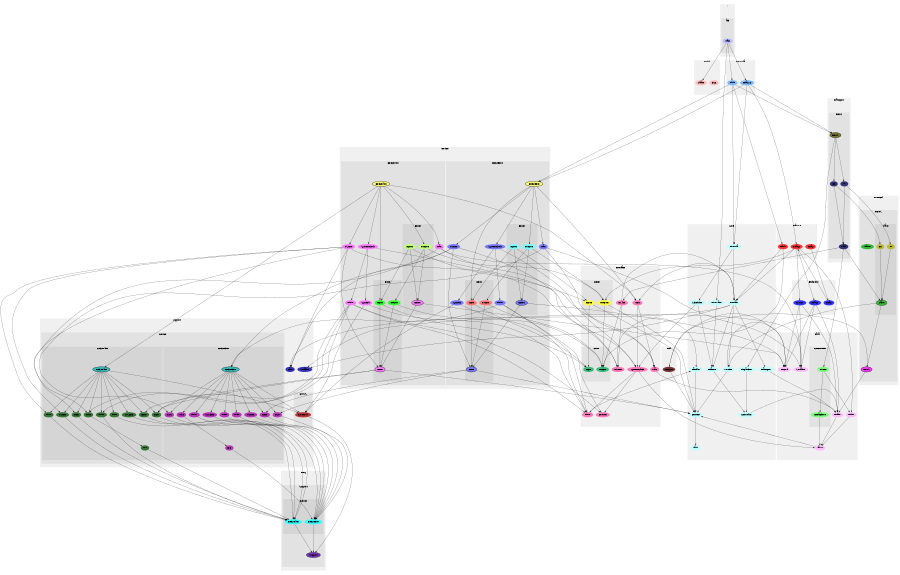 digraph G {
size="6,4";
ratio="fill";
subgraph cluster_0 {
label=".";
color="#0000000F";
style="filled";
subgraph cluster_1 {
label="app";
color="#0000000F";
style="filled";
u0[label="Main",style="filled",fillcolor="#bbbbff",penwidth="0"];

}

}
subgraph cluster_2 {
label="Build";
color="#0000000F";
style="filled";
u3[label="GCC",style="filled",fillcolor="#ffbbbb",penwidth="0"];
u4[label="Shake",style="filled",fillcolor="#ffbbbb",penwidth="0"];

}
subgraph cluster_3 {
label="Core";
color="#0000000F";
style="filled";
u5[label="Context",style="filled",fillcolor="#bbffff",penwidth="0"];
u6[label="Scheduler",style="filled",fillcolor="#bbffff",penwidth="0"];
u7[label="Firmware",style="filled",fillcolor="#bbffff",penwidth="0"];
u8[label="Transport",style="filled",fillcolor="#bbffff",penwidth="0"];
u9[label="Formula",style="filled",fillcolor="#bbffff",penwidth="0"];
u10[label="Domain",style="filled",fillcolor="#bbffff",penwidth="0"];
u11[label="Version",style="filled",fillcolor="#bbffff",penwidth="0"];
u12[label="Handler",style="filled",fillcolor="#bbffff",penwidth="0"];
u13[label="Controller",style="filled",fillcolor="#bbffff",penwidth="0"];
u14[label="Task",style="filled",fillcolor="#bbffff",penwidth="0"];
u15[label="Dispatcher",style="filled",fillcolor="#bbffff",penwidth="0"];
u16[label="Feature",style="filled",fillcolor="#bbffff",penwidth="0"];

}
subgraph cluster_4 {
label="Data";
color="#0000000F";
style="filled";
u17[label="Record",style="filled",fillcolor="#ffbbff",penwidth="0"];
u18[label="Buffer",style="filled",fillcolor="#ffbbff",penwidth="0"];
u19[label="Value",style="filled",fillcolor="#ffbbff",penwidth="0"];
u20[label="Index",style="filled",fillcolor="#ffbbff",penwidth="0"];
u23[label="Serialize",style="filled",fillcolor="#ffbbff",penwidth="0"];
subgraph cluster_5 {
label="Concurrent";
color="#0000000F";
style="filled";
u21[label="Queue",style="filled",fillcolor="#77ff77",penwidth="0"];
u22[label="Semaphore",style="filled",fillcolor="#77ff77",penwidth="0"];

}

}
subgraph cluster_6 {
label="Device";
color="#0000000F";
style="filled";
subgraph cluster_7 {
label="GD32F3x0";
color="#0000000F";
style="filled";
u47[label="GD32F3x0",style="filled,bold",fillcolor="#ffff77"];
u37[label="Mac",style="filled",fillcolor="#7777ff",penwidth="0"];
u41[label="SysTick",style="filled",fillcolor="#7777ff",penwidth="0"];
u42[label="SystemClock",style="filled",fillcolor="#7777ff",penwidth="0"];
u45[label="USART",style="filled",fillcolor="#7777ff",penwidth="0"];
u46[label="Timer",style="filled",fillcolor="#7777ff",penwidth="0"];
subgraph cluster_8 {
label="GPIO";
color="#0000000F";
style="filled";
u36[label="GPIO",style="filled,bold",fillcolor="#7777ff"];
u43[label="Input",style="filled",fillcolor="#ff7777",penwidth="0"];
u44[label="Output",style="filled",fillcolor="#ff7777",penwidth="0"];

}
subgraph cluster_9 {
label="GPIOs";
color="#0000000F";
style="filled";
u40[label="GPIOs",style="filled,bold",fillcolor="#7777ff"];
u38[label="Inputs",style="filled",fillcolor="#77ffff",penwidth="0"];
u39[label="Outputs",style="filled",fillcolor="#77ffff",penwidth="0"];

}

}
subgraph cluster_10 {
label="GD32F4xx";
color="#0000000F";
style="filled";
u24[label="GD32F4xx",style="filled,bold",fillcolor="#ffff77"];
u26[label="Mac",style="filled",fillcolor="#ff77ff",penwidth="0"];
u30[label="SysTick",style="filled",fillcolor="#ff77ff",penwidth="0"];
u31[label="SystemClock",style="filled",fillcolor="#ff77ff",penwidth="0"];
u34[label="USART",style="filled",fillcolor="#ff77ff",penwidth="0"];
u35[label="Timer",style="filled",fillcolor="#ff77ff",penwidth="0"];
subgraph cluster_11 {
label="GPIO";
color="#0000000F";
style="filled";
u25[label="GPIO",style="filled,bold",fillcolor="#ff77ff"];
u32[label="Input",style="filled",fillcolor="#33ff33",penwidth="0"];
u33[label="Output",style="filled",fillcolor="#33ff33",penwidth="0"];

}
subgraph cluster_12 {
label="GPIOs";
color="#0000000F";
style="filled";
u29[label="GPIOs",style="filled,bold",fillcolor="#ff77ff"];
u27[label="Inputs",style="filled",fillcolor="#bbff77",penwidth="0"];
u28[label="Outputs",style="filled",fillcolor="#bbff77",penwidth="0"];

}

}

}
subgraph cluster_13 {
label="Endpoint";
color="#0000000F";
style="filled";
u48[label="Relay",style="filled",fillcolor="#3333ff",penwidth="0"];
u49[label="Groups",style="filled",fillcolor="#3333ff",penwidth="0"];
u50[label="Relays",style="filled",fillcolor="#3333ff",penwidth="0"];

}
subgraph cluster_14 {
label="Feature";
color="#0000000F";
style="filled";
u51[label="Relay",style="filled",fillcolor="#ff3333",penwidth="0"];
u52[label="Relays",style="filled",fillcolor="#ff3333",penwidth="0"];
u53[label="Blink",style="filled",fillcolor="#ff3333",penwidth="0"];

}
subgraph cluster_15 {
label="Formula";
color="#0000000F";
style="filled";
u1[label="Relay12",style="filled",fillcolor="#77bbff",penwidth="0"];
u2[label="Blink",style="filled",fillcolor="#77bbff",penwidth="0"];

}
subgraph cluster_16 {
label="Interface";
color="#0000000F";
style="filled";
u54[label="MCU",style="filled",fillcolor="#ff77bb",penwidth="0"];
u55[label="Mac",style="filled",fillcolor="#ff77bb",penwidth="0"];
u56[label="Counter",style="filled",fillcolor="#ff77bb",penwidth="0"];
u59[label="RS485",style="filled",fillcolor="#ff77bb",penwidth="0"];
u60[label="SystemClock",style="filled",fillcolor="#ff77bb",penwidth="0"];
u63[label="USART",style="filled",fillcolor="#ff77bb",penwidth="0"];
u64[label="Timer",style="filled",fillcolor="#ff77bb",penwidth="0"];
subgraph cluster_17 {
label="GPIO";
color="#0000000F";
style="filled";
u61[label="Input",style="filled",fillcolor="#33bb77",penwidth="0"];
u62[label="Output",style="filled",fillcolor="#33bb77",penwidth="0"];

}
subgraph cluster_18 {
label="GPIOs";
color="#0000000F";
style="filled";
u57[label="Inputs",style="filled",fillcolor="#ffff33",penwidth="0"];
u58[label="Outputs",style="filled",fillcolor="#ffff33",penwidth="0"];

}

}
subgraph cluster_19 {
label="Ivory";
color="#0000000F";
style="filled";
subgraph cluster_20 {
label="Support";
color="#0000000F";
style="filled";
u67[label="Support",style="filled,bold",fillcolor="#7733bb"];
subgraph cluster_21 {
label="Device";
color="#0000000F";
style="filled";
u65[label="GD32F4xx",style="filled",fillcolor="#33ffff",penwidth="0"];
u66[label="GD32F3x0",style="filled",fillcolor="#33ffff",penwidth="0"];

}

}

}
subgraph cluster_22 {
label="Protocol";
color="#0000000F";
style="filled";
subgraph cluster_23 {
label="RBUS";
color="#0000000F";
style="filled";
u72[label="RBUS",style="filled,bold",fillcolor="#ff33ff"];
u69[label="Master",style="filled",fillcolor="#33bb33",penwidth="0"];
subgraph cluster_24 {
label="Slave";
color="#0000000F";
style="filled";
u68[label="Slave",style="filled,bold",fillcolor="#33bb33"];
u70[label="Tx",style="filled",fillcolor="#bbbb33",penwidth="0"];
u71[label="Rx",style="filled",fillcolor="#bbbb33",penwidth="0"];

}

}

}
subgraph cluster_25 {
label="Support";
color="#0000000F";
style="filled";
u74[label="Cast",style="filled",fillcolor="#3333bb",penwidth="0"];
u75[label="Serialize",style="filled",fillcolor="#3333bb",penwidth="0"];
subgraph cluster_26 {
label="CMSIS";
color="#0000000F";
style="filled";
u73[label="CoreCM4",style="filled",fillcolor="#bb3333",penwidth="0"];

}
subgraph cluster_27 {
label="Device";
color="#0000000F";
style="filled";
subgraph cluster_28 {
label="GD32F3x0";
color="#0000000F";
style="filled";
u97[label="GD32F3x0",style="filled,bold",fillcolor="#33bbbb"];
u87[label="GPIO",style="filled",fillcolor="#bb33bb",penwidth="0"];
u88[label="SYSCFG",style="filled",fillcolor="#bb33bb",penwidth="0"];
u89[label="RCU",style="filled",fillcolor="#bb33bb",penwidth="0"];
u90[label="EXTI",style="filled",fillcolor="#bb33bb",penwidth="0"];
u91[label="Misc",style="filled",fillcolor="#bb33bb",penwidth="0"];
u92[label="IRQ",style="filled",fillcolor="#bb33bb",penwidth="0"];
u93[label="DMA",style="filled",fillcolor="#bb33bb",penwidth="0"];
u94[label="USART",style="filled",fillcolor="#bb33bb",penwidth="0"];
u95[label="Timer",style="filled",fillcolor="#bb33bb",penwidth="0"];
u96[label="DBG",style="filled",fillcolor="#bb33bb",penwidth="0"];

}
subgraph cluster_29 {
label="GD32F4xx";
color="#0000000F";
style="filled";
u76[label="GD32F4xx",style="filled,bold",fillcolor="#33bbbb"];
u77[label="GPIO",style="filled",fillcolor="#337733",penwidth="0"];
u78[label="SYSCFG",style="filled",fillcolor="#337733",penwidth="0"];
u79[label="RCU",style="filled",fillcolor="#337733",penwidth="0"];
u80[label="EXTI",style="filled",fillcolor="#337733",penwidth="0"];
u81[label="Misc",style="filled",fillcolor="#337733",penwidth="0"];
u82[label="IRQ",style="filled",fillcolor="#337733",penwidth="0"];
u83[label="DMA",style="filled",fillcolor="#337733",penwidth="0"];
u84[label="USART",style="filled",fillcolor="#337733",penwidth="0"];
u85[label="Timer",style="filled",fillcolor="#337733",penwidth="0"];
u86[label="DBG",style="filled",fillcolor="#337733",penwidth="0"];

}

}

}
subgraph cluster_30 {
label="Transport";
color="#0000000F";
style="filled";
subgraph cluster_31 {
label="RBUS";
color="#0000000F";
style="filled";
u101[label="RBUS",style="filled,bold",fillcolor="#777733"];
u98[label="Data",style="filled",fillcolor="#333377",penwidth="0"];
u99[label="Tx",style="filled",fillcolor="#333377",penwidth="0"];
u100[label="Rx",style="filled",fillcolor="#333377",penwidth="0"];

}

}
subgraph cluster_32 {
label="Util";
color="#0000000F";
style="filled";
u102[label="CRC16",style="filled",fillcolor="#773333",penwidth="0"];

}
u0 -> u1;
u0 -> u2;
u0 -> u4;
u0 -> u7;
u1 -> u9;
u1 -> u47;
u1 -> u52;
u1 -> u101;
u2 -> u9;
u2 -> u47;
u2 -> u53;
u2 -> u101;
u5 -> u14;
u6 -> u16;
u6 -> u60;
u7 -> u16;
u8 -> u18;
u9 -> u6;
u9 -> u10;
u10 -> u8;
u10 -> u11;
u10 -> u16;
u10 -> u54;
u10 -> u74;
u10 -> u75;
u11 -> u5;
u11 -> u17;
u12 -> u5;
u13 -> u18;
u15 -> u13;
u16 -> u13;
u18 -> u19;
u19 -> u5;
u20 -> u19;
u21 -> u20;
u21 -> u22;
u22 -> u19;
u23 -> u75;
u24 -> u26;
u24 -> u28;
u24 -> u31;
u24 -> u32;
u24 -> u34;
u24 -> u54;
u24 -> u76;
u25 -> u5;
u25 -> u77;
u25 -> u79;
u26 -> u23;
u26 -> u55;
u26 -> u86;
u27 -> u29;
u27 -> u32;
u27 -> u57;
u28 -> u29;
u28 -> u33;
u28 -> u58;
u29 -> u17;
u29 -> u25;
u30 -> u64;
u30 -> u73;
u31 -> u30;
u31 -> u35;
u31 -> u60;
u32 -> u25;
u32 -> u61;
u33 -> u25;
u33 -> u62;
u34 -> u25;
u34 -> u63;
u34 -> u74;
u34 -> u81;
u34 -> u83;
u34 -> u84;
u35 -> u56;
u35 -> u64;
u35 -> u79;
u35 -> u81;
u35 -> u85;
u36 -> u5;
u36 -> u87;
u36 -> u89;
u37 -> u23;
u37 -> u55;
u37 -> u96;
u38 -> u40;
u38 -> u43;
u38 -> u57;
u39 -> u40;
u39 -> u44;
u39 -> u58;
u40 -> u17;
u40 -> u36;
u41 -> u64;
u41 -> u73;
u42 -> u41;
u42 -> u46;
u42 -> u60;
u43 -> u36;
u43 -> u61;
u44 -> u36;
u44 -> u62;
u45 -> u36;
u45 -> u63;
u45 -> u74;
u45 -> u97;
u46 -> u56;
u46 -> u64;
u46 -> u97;
u47 -> u37;
u47 -> u39;
u47 -> u42;
u47 -> u43;
u47 -> u45;
u47 -> u54;
u48 -> u52;
u49 -> u17;
u49 -> u18;
u49 -> u23;
u50 -> u17;
u50 -> u18;
u50 -> u23;
u51 -> u48;
u52 -> u10;
u52 -> u20;
u52 -> u49;
u52 -> u50;
u52 -> u58;
u53 -> u10;
u53 -> u62;
u54 -> u55;
u54 -> u60;
u55 -> u18;
u57 -> u5;
u57 -> u61;
u58 -> u5;
u58 -> u62;
u59 -> u10;
u59 -> u62;
u59 -> u63;
u60 -> u19;
u60 -> u56;
u60 -> u64;
u63 -> u12;
u64 -> u12;
u65 -> u67;
u66 -> u67;
u68 -> u11;
u68 -> u72;
u70 -> u68;
u71 -> u68;
u72 -> u18;
u72 -> u102;
u73 -> u67;
u76 -> u73;
u76 -> u77;
u76 -> u78;
u76 -> u79;
u76 -> u80;
u76 -> u81;
u76 -> u83;
u76 -> u84;
u76 -> u85;
u76 -> u86;
u77 -> u65;
u78 -> u65;
u79 -> u65;
u80 -> u65;
u81 -> u82;
u82 -> u65;
u83 -> u65;
u84 -> u65;
u85 -> u65;
u86 -> u65;
u87 -> u66;
u88 -> u66;
u89 -> u66;
u90 -> u66;
u91 -> u92;
u92 -> u66;
u93 -> u66;
u94 -> u66;
u95 -> u66;
u96 -> u66;
u97 -> u73;
u97 -> u87;
u97 -> u88;
u97 -> u89;
u97 -> u90;
u97 -> u91;
u97 -> u93;
u97 -> u94;
u97 -> u95;
u97 -> u96;
u98 -> u21;
u98 -> u59;
u98 -> u68;
u99 -> u70;
u99 -> u98;
u100 -> u71;
u100 -> u98;
u101 -> u15;
u101 -> u99;
u101 -> u100;
u102 -> u5;
u102 -> u17;

}
